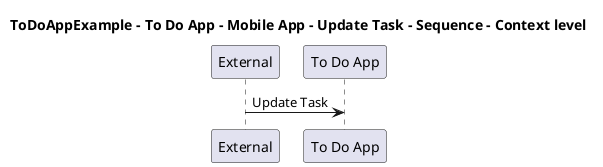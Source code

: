 @startuml

title ToDoAppExample - To Do App - Mobile App - Update Task - Sequence - Context level

participant "External" as C4InterFlow.SoftwareSystems.ExternalSystem
participant "To Do App" as ToDoAppExample.SoftwareSystems.ToDoApp

C4InterFlow.SoftwareSystems.ExternalSystem -> ToDoAppExample.SoftwareSystems.ToDoApp : Update Task


@enduml
